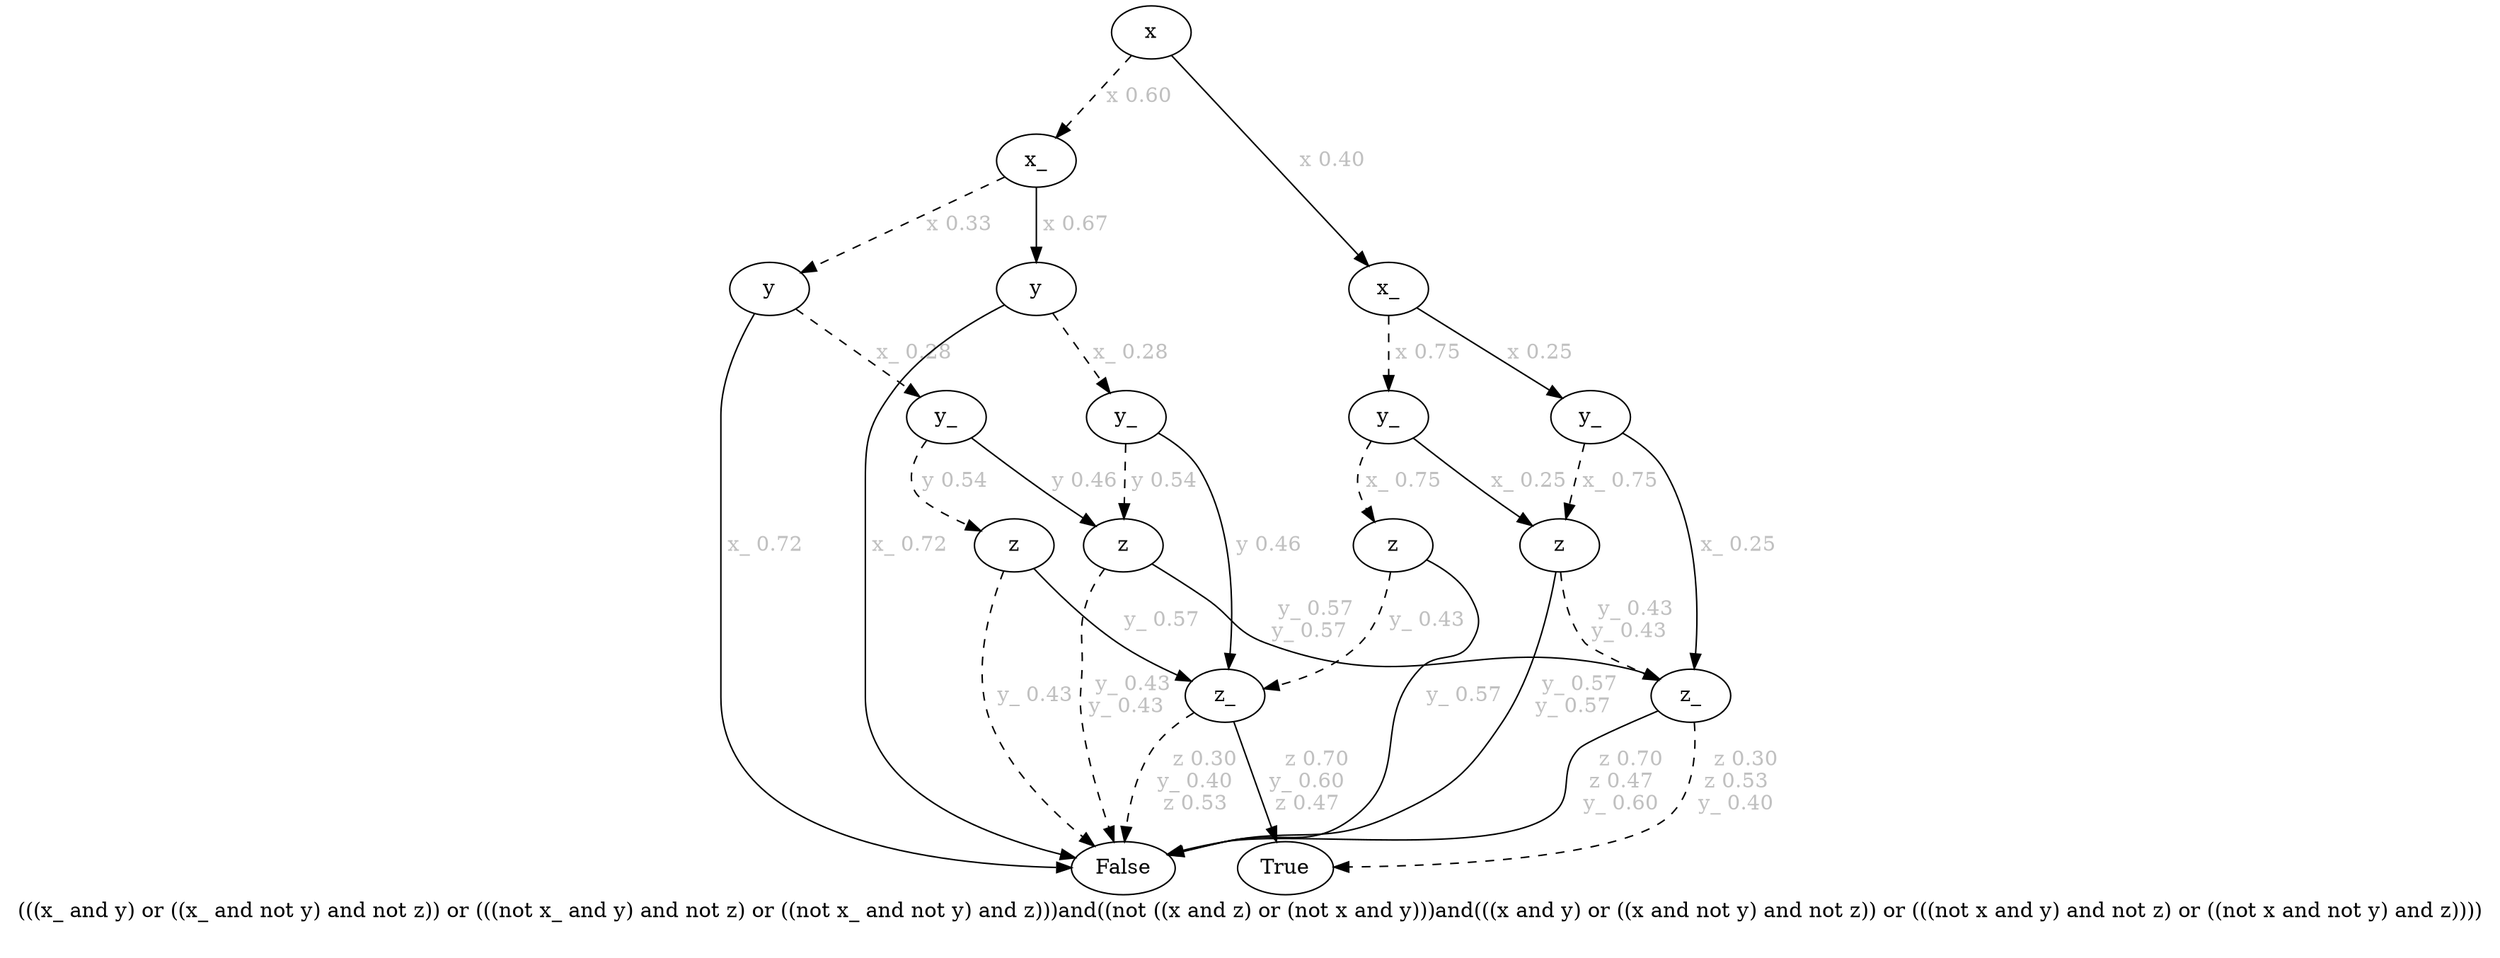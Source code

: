digraph{
label="(((x_ and y) or ((x_ and not y) and not z)) or (((not x_ and y) and not z) or ((not x_ and not y) and z)))and((not ((x and z) or (not x and y)))and(((x and y) or ((x and not y) and not z)) or (((not x and y) and not z) or ((not x and not y) and z))))\n\n"
2746076260272[label=x]2746076261392[label="x_
"]
2746076260272 -> 2746076261392[style=dashed label=" x 0.60\n" fontcolor = gray]
2746076262352[label="y
"]
2746076261392 -> 2746076262352[style=dashed label=" x 0.33\n" fontcolor = gray]
2746076263792[label="y_
"]
2746076262352 -> 2746076263792[style=dashed label=" x_ 0.28\n" fontcolor = gray]
2746076260912[label="z
"]
2746076263792 -> 2746076260912[style=dashed label=" y 0.54\n" fontcolor = gray]
2746076263312[label="False
"]
2746076260912 -> 2746076263312[style=dashed label=" y_ 0.43\n" fontcolor = gray]
2746076260432[label="z_
"]
2746076260912 -> 2746076260432 [label=" y_ 0.57\n" fontcolor = gray]
2746076263312[label="False
"]
2746076260432 -> 2746076263312[style=dashed label="   z 0.30\ny_ 0.40\nz 0.53\n" fontcolor = gray]
2746076261872[label="True
"]
2746076260432 -> 2746076261872 [label="   z 0.70\ny_ 0.60\nz 0.47\n" fontcolor = gray]
2746076259792[label="z
"]
2746076263792 -> 2746076259792 [label=" y 0.46\n" fontcolor = gray]
2746076263312[label="False
"]
2746076259792 -> 2746076263312[style=dashed label="  y_ 0.43\ny_ 0.43\n" fontcolor = gray]
2746076365840[label="z_
"]
2746076259792 -> 2746076365840 [label="  y_ 0.57\ny_ 0.57\n" fontcolor = gray]
2746076261872[label="True
"]
2746076365840 -> 2746076261872[style=dashed label="   z 0.30\nz 0.53\ny_ 0.40\n" fontcolor = gray]
2746076263312[label="False
"]
2746076365840 -> 2746076263312 [label="   z 0.70\nz 0.47\ny_ 0.60\n" fontcolor = gray]
2746076263312[label="False
"]
2746076262352 -> 2746076263312 [label=" x_ 0.72\n" fontcolor = gray]
2746076263472[label="y
"]
2746076261392 -> 2746076263472 [label=" x 0.67\n" fontcolor = gray]
2746076367280[label="y_
"]
2746076263472 -> 2746076367280[style=dashed label=" x_ 0.28\n" fontcolor = gray]
2746076259792[label="z
"]
2746076367280 -> 2746076259792[style=dashed label=" y 0.54\n" fontcolor = gray]
2746076260432[label="z_
"]
2746076367280 -> 2746076260432 [label=" y 0.46\n" fontcolor = gray]
2746076263312[label="False
"]
2746076263472 -> 2746076263312 [label=" x_ 0.72\n" fontcolor = gray]
2746076262192[label="x_
"]
2746076260272 -> 2746076262192 [label=" x 0.40\n" fontcolor = gray]
2746076369840[label="y_
"]
2746076262192 -> 2746076369840[style=dashed label=" x 0.75\n" fontcolor = gray]
2746076370160[label="z
"]
2746076369840 -> 2746076370160[style=dashed label=" x_ 0.75\n" fontcolor = gray]
2746076260432[label="z_
"]
2746076370160 -> 2746076260432[style=dashed label=" y_ 0.43\n" fontcolor = gray]
2746076263312[label="False
"]
2746076370160 -> 2746076263312 [label=" y_ 0.57\n" fontcolor = gray]
2746076370320[label="z
"]
2746076369840 -> 2746076370320 [label=" x_ 0.25\n" fontcolor = gray]
2746076365840[label="z_
"]
2746076370320 -> 2746076365840[style=dashed label="  y_ 0.43\ny_ 0.43\n" fontcolor = gray]
2746076263312[label="False
"]
2746076370320 -> 2746076263312 [label="  y_ 0.57\ny_ 0.57\n" fontcolor = gray]
2746076370000[label="y_
"]
2746076262192 -> 2746076370000 [label=" x 0.25\n" fontcolor = gray]
2746076370320[label="z
"]
2746076370000 -> 2746076370320[style=dashed label=" x_ 0.75\n" fontcolor = gray]
2746076365840[label="z_
"]
2746076370000 -> 2746076365840 [label=" x_ 0.25\n" fontcolor = gray]
}